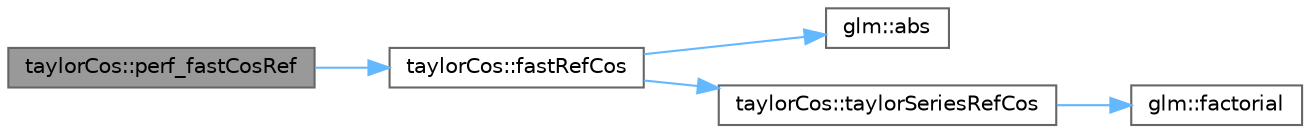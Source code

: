 digraph "taylorCos::perf_fastCosRef"
{
 // LATEX_PDF_SIZE
  bgcolor="transparent";
  edge [fontname=Helvetica,fontsize=10,labelfontname=Helvetica,labelfontsize=10];
  node [fontname=Helvetica,fontsize=10,shape=box,height=0.2,width=0.4];
  rankdir="LR";
  Node1 [id="Node000001",label="taylorCos::perf_fastCosRef",height=0.2,width=0.4,color="gray40", fillcolor="grey60", style="filled", fontcolor="black",tooltip=" "];
  Node1 -> Node2 [id="edge5_Node000001_Node000002",color="steelblue1",style="solid",tooltip=" "];
  Node2 [id="Node000002",label="taylorCos::fastRefCos",height=0.2,width=0.4,color="grey40", fillcolor="white", style="filled",URL="$namespacetaylor_cos.html#aeead27278219034cc8968181784d8da8",tooltip=" "];
  Node2 -> Node3 [id="edge6_Node000002_Node000003",color="steelblue1",style="solid",tooltip=" "];
  Node3 [id="Node000003",label="glm::abs",height=0.2,width=0.4,color="grey40", fillcolor="white", style="filled",URL="$group__core__func__common.html#ga439e60a72eadecfeda2df5449c613a64",tooltip=" "];
  Node2 -> Node4 [id="edge7_Node000002_Node000004",color="steelblue1",style="solid",tooltip=" "];
  Node4 [id="Node000004",label="taylorCos::taylorSeriesRefCos",height=0.2,width=0.4,color="grey40", fillcolor="white", style="filled",URL="$namespacetaylor_cos.html#a1ffc27bc27c85966fbd4d8961ab41a11",tooltip=" "];
  Node4 -> Node5 [id="edge8_Node000004_Node000005",color="steelblue1",style="solid",tooltip=" "];
  Node5 [id="Node000005",label="glm::factorial",height=0.2,width=0.4,color="grey40", fillcolor="white", style="filled",URL="$group__gtx__integer.html#ga8cbd3120905f398ec321b5d1836e08fb",tooltip=" "];
}

